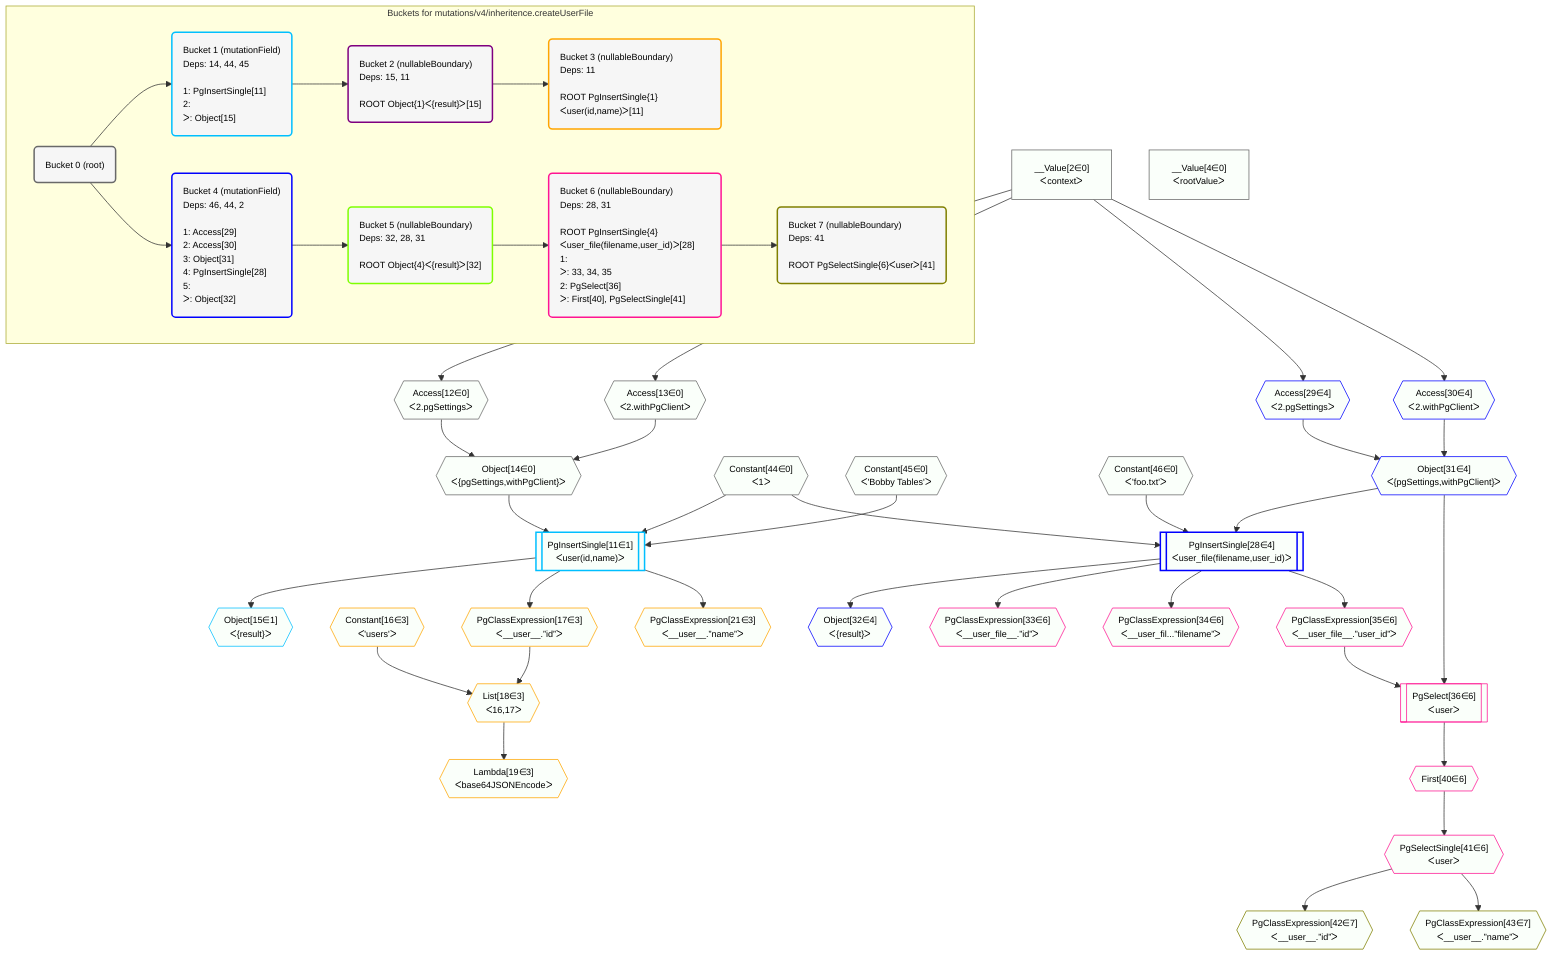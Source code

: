 %%{init: {'themeVariables': { 'fontSize': '12px'}}}%%
graph TD
    classDef path fill:#eee,stroke:#000,color:#000
    classDef plan fill:#fff,stroke-width:1px,color:#000
    classDef itemplan fill:#fff,stroke-width:2px,color:#000
    classDef unbatchedplan fill:#dff,stroke-width:1px,color:#000
    classDef sideeffectplan fill:#fcc,stroke-width:2px,color:#000
    classDef bucket fill:#f6f6f6,color:#000,stroke-width:2px,text-align:left


    %% plan dependencies
    Object14{{"Object[14∈0]<br />ᐸ{pgSettings,withPgClient}ᐳ"}}:::plan
    Access12{{"Access[12∈0]<br />ᐸ2.pgSettingsᐳ"}}:::plan
    Access13{{"Access[13∈0]<br />ᐸ2.withPgClientᐳ"}}:::plan
    Access12 & Access13 --> Object14
    __Value2["__Value[2∈0]<br />ᐸcontextᐳ"]:::plan
    __Value2 --> Access12
    __Value2 --> Access13
    __Value4["__Value[4∈0]<br />ᐸrootValueᐳ"]:::plan
    Constant44{{"Constant[44∈0]<br />ᐸ1ᐳ"}}:::plan
    Constant45{{"Constant[45∈0]<br />ᐸ'Bobby Tables'ᐳ"}}:::plan
    Constant46{{"Constant[46∈0]<br />ᐸ'foo.txt'ᐳ"}}:::plan
    PgInsertSingle11[["PgInsertSingle[11∈1]<br />ᐸuser(id,name)ᐳ"]]:::sideeffectplan
    Object14 & Constant44 & Constant45 --> PgInsertSingle11
    Object15{{"Object[15∈1]<br />ᐸ{result}ᐳ"}}:::plan
    PgInsertSingle11 --> Object15
    List18{{"List[18∈3]<br />ᐸ16,17ᐳ"}}:::plan
    Constant16{{"Constant[16∈3]<br />ᐸ'users'ᐳ"}}:::plan
    PgClassExpression17{{"PgClassExpression[17∈3]<br />ᐸ__user__.”id”ᐳ"}}:::plan
    Constant16 & PgClassExpression17 --> List18
    PgInsertSingle11 --> PgClassExpression17
    Lambda19{{"Lambda[19∈3]<br />ᐸbase64JSONEncodeᐳ"}}:::plan
    List18 --> Lambda19
    PgClassExpression21{{"PgClassExpression[21∈3]<br />ᐸ__user__.”name”ᐳ"}}:::plan
    PgInsertSingle11 --> PgClassExpression21
    PgInsertSingle28[["PgInsertSingle[28∈4]<br />ᐸuser_file(filename,user_id)ᐳ"]]:::sideeffectplan
    Object31{{"Object[31∈4]<br />ᐸ{pgSettings,withPgClient}ᐳ"}}:::plan
    Object31 & Constant46 & Constant44 --> PgInsertSingle28
    Access29{{"Access[29∈4]<br />ᐸ2.pgSettingsᐳ"}}:::plan
    Access30{{"Access[30∈4]<br />ᐸ2.withPgClientᐳ"}}:::plan
    Access29 & Access30 --> Object31
    __Value2 --> Access29
    __Value2 --> Access30
    Object32{{"Object[32∈4]<br />ᐸ{result}ᐳ"}}:::plan
    PgInsertSingle28 --> Object32
    PgSelect36[["PgSelect[36∈6]<br />ᐸuserᐳ"]]:::plan
    PgClassExpression35{{"PgClassExpression[35∈6]<br />ᐸ__user_file__.”user_id”ᐳ"}}:::plan
    Object31 & PgClassExpression35 --> PgSelect36
    PgClassExpression33{{"PgClassExpression[33∈6]<br />ᐸ__user_file__.”id”ᐳ"}}:::plan
    PgInsertSingle28 --> PgClassExpression33
    PgClassExpression34{{"PgClassExpression[34∈6]<br />ᐸ__user_fil...”filename”ᐳ"}}:::plan
    PgInsertSingle28 --> PgClassExpression34
    PgInsertSingle28 --> PgClassExpression35
    First40{{"First[40∈6]"}}:::plan
    PgSelect36 --> First40
    PgSelectSingle41{{"PgSelectSingle[41∈6]<br />ᐸuserᐳ"}}:::plan
    First40 --> PgSelectSingle41
    PgClassExpression42{{"PgClassExpression[42∈7]<br />ᐸ__user__.”id”ᐳ"}}:::plan
    PgSelectSingle41 --> PgClassExpression42
    PgClassExpression43{{"PgClassExpression[43∈7]<br />ᐸ__user__.”name”ᐳ"}}:::plan
    PgSelectSingle41 --> PgClassExpression43

    %% define steps

    subgraph "Buckets for mutations/v4/inheritence.createUserFile"
    Bucket0("Bucket 0 (root)"):::bucket
    classDef bucket0 stroke:#696969
    class Bucket0,__Value2,__Value4,Access12,Access13,Object14,Constant44,Constant45,Constant46 bucket0
    Bucket1("Bucket 1 (mutationField)<br />Deps: 14, 44, 45<br /><br />1: PgInsertSingle[11]<br />2: <br />ᐳ: Object[15]"):::bucket
    classDef bucket1 stroke:#00bfff
    class Bucket1,PgInsertSingle11,Object15 bucket1
    Bucket2("Bucket 2 (nullableBoundary)<br />Deps: 15, 11<br /><br />ROOT Object{1}ᐸ{result}ᐳ[15]"):::bucket
    classDef bucket2 stroke:#7f007f
    class Bucket2 bucket2
    Bucket3("Bucket 3 (nullableBoundary)<br />Deps: 11<br /><br />ROOT PgInsertSingle{1}ᐸuser(id,name)ᐳ[11]"):::bucket
    classDef bucket3 stroke:#ffa500
    class Bucket3,Constant16,PgClassExpression17,List18,Lambda19,PgClassExpression21 bucket3
    Bucket4("Bucket 4 (mutationField)<br />Deps: 46, 44, 2<br /><br />1: Access[29]<br />2: Access[30]<br />3: Object[31]<br />4: PgInsertSingle[28]<br />5: <br />ᐳ: Object[32]"):::bucket
    classDef bucket4 stroke:#0000ff
    class Bucket4,PgInsertSingle28,Access29,Access30,Object31,Object32 bucket4
    Bucket5("Bucket 5 (nullableBoundary)<br />Deps: 32, 28, 31<br /><br />ROOT Object{4}ᐸ{result}ᐳ[32]"):::bucket
    classDef bucket5 stroke:#7fff00
    class Bucket5 bucket5
    Bucket6("Bucket 6 (nullableBoundary)<br />Deps: 28, 31<br /><br />ROOT PgInsertSingle{4}ᐸuser_file(filename,user_id)ᐳ[28]<br />1: <br />ᐳ: 33, 34, 35<br />2: PgSelect[36]<br />ᐳ: First[40], PgSelectSingle[41]"):::bucket
    classDef bucket6 stroke:#ff1493
    class Bucket6,PgClassExpression33,PgClassExpression34,PgClassExpression35,PgSelect36,First40,PgSelectSingle41 bucket6
    Bucket7("Bucket 7 (nullableBoundary)<br />Deps: 41<br /><br />ROOT PgSelectSingle{6}ᐸuserᐳ[41]"):::bucket
    classDef bucket7 stroke:#808000
    class Bucket7,PgClassExpression42,PgClassExpression43 bucket7
    Bucket0 --> Bucket1 & Bucket4
    Bucket1 --> Bucket2
    Bucket2 --> Bucket3
    Bucket4 --> Bucket5
    Bucket5 --> Bucket6
    Bucket6 --> Bucket7
    classDef unary fill:#fafffa,borderWidth:8px
    class Object14,Access12,Access13,__Value2,__Value4,Constant44,Constant45,Constant46,PgInsertSingle11,Object15,List18,PgClassExpression17,Lambda19,PgClassExpression21,Constant16,PgInsertSingle28,Object31,Access29,Access30,Object32,PgSelect36,PgClassExpression33,PgClassExpression34,PgClassExpression35,First40,PgSelectSingle41,PgClassExpression42,PgClassExpression43 unary
    end